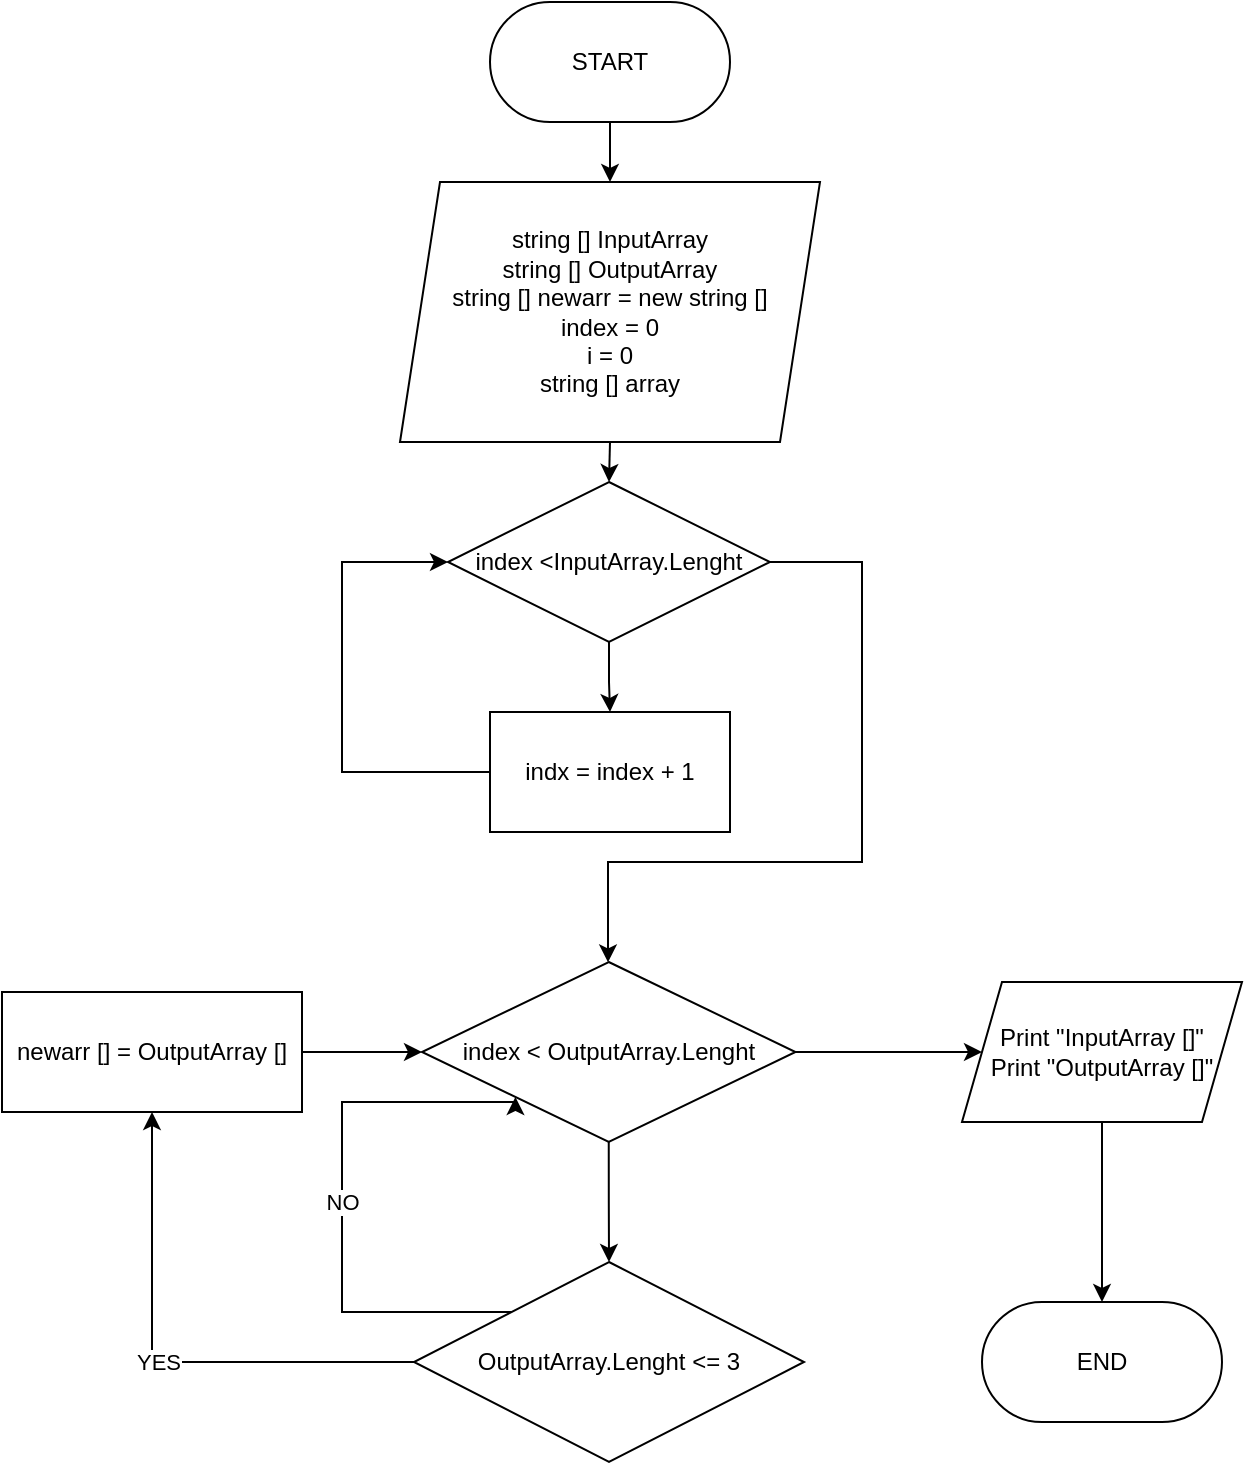 <mxfile version="20.7.4" type="device"><diagram id="-vuMde3QBzaIOzwer9ng" name="Страница 1"><mxGraphModel dx="1504" dy="764" grid="1" gridSize="10" guides="1" tooltips="1" connect="1" arrows="1" fold="1" page="1" pageScale="1" pageWidth="827" pageHeight="1169" math="0" shadow="0"><root><mxCell id="0"/><mxCell id="1" parent="0"/><mxCell id="Vh-Z4A7dM_GD9mf9AErV-12" style="edgeStyle=orthogonalEdgeStyle;rounded=0;orthogonalLoop=1;jettySize=auto;html=1;exitX=0.5;exitY=1;exitDx=0;exitDy=0;entryX=0.5;entryY=0;entryDx=0;entryDy=0;" edge="1" parent="1" source="Vh-Z4A7dM_GD9mf9AErV-2" target="Vh-Z4A7dM_GD9mf9AErV-4"><mxGeometry relative="1" as="geometry"/></mxCell><mxCell id="Vh-Z4A7dM_GD9mf9AErV-2" value="START" style="rounded=1;whiteSpace=wrap;html=1;arcSize=50;" vertex="1" parent="1"><mxGeometry x="354" y="170" width="120" height="60" as="geometry"/></mxCell><mxCell id="Vh-Z4A7dM_GD9mf9AErV-3" value="END" style="rounded=1;whiteSpace=wrap;html=1;arcSize=50;" vertex="1" parent="1"><mxGeometry x="600" y="820" width="120" height="60" as="geometry"/></mxCell><mxCell id="Vh-Z4A7dM_GD9mf9AErV-13" style="edgeStyle=orthogonalEdgeStyle;rounded=0;orthogonalLoop=1;jettySize=auto;html=1;exitX=0.5;exitY=1;exitDx=0;exitDy=0;entryX=0.5;entryY=0;entryDx=0;entryDy=0;" edge="1" parent="1" source="Vh-Z4A7dM_GD9mf9AErV-4" target="Vh-Z4A7dM_GD9mf9AErV-5"><mxGeometry relative="1" as="geometry"/></mxCell><mxCell id="Vh-Z4A7dM_GD9mf9AErV-4" value="string [] InputArray&lt;br&gt;string [] OutputArray&lt;br&gt;string [] newarr = new string []&lt;br&gt;index = 0&lt;br&gt;i = 0&lt;br&gt;string [] array" style="shape=parallelogram;perimeter=parallelogramPerimeter;whiteSpace=wrap;html=1;fixedSize=1;" vertex="1" parent="1"><mxGeometry x="309" y="260" width="210" height="130" as="geometry"/></mxCell><mxCell id="Vh-Z4A7dM_GD9mf9AErV-14" style="edgeStyle=orthogonalEdgeStyle;rounded=0;orthogonalLoop=1;jettySize=auto;html=1;exitX=0.5;exitY=1;exitDx=0;exitDy=0;" edge="1" parent="1" source="Vh-Z4A7dM_GD9mf9AErV-5" target="Vh-Z4A7dM_GD9mf9AErV-6"><mxGeometry relative="1" as="geometry"/></mxCell><mxCell id="Vh-Z4A7dM_GD9mf9AErV-16" style="edgeStyle=orthogonalEdgeStyle;rounded=0;orthogonalLoop=1;jettySize=auto;html=1;exitX=1;exitY=0.5;exitDx=0;exitDy=0;" edge="1" parent="1" source="Vh-Z4A7dM_GD9mf9AErV-5" target="Vh-Z4A7dM_GD9mf9AErV-7"><mxGeometry relative="1" as="geometry"><Array as="points"><mxPoint x="540" y="450"/><mxPoint x="540" y="600"/><mxPoint x="413" y="600"/></Array></mxGeometry></mxCell><mxCell id="Vh-Z4A7dM_GD9mf9AErV-5" value="index &amp;lt;InputArray.Lenght" style="rhombus;whiteSpace=wrap;html=1;" vertex="1" parent="1"><mxGeometry x="333" y="410" width="161" height="80" as="geometry"/></mxCell><mxCell id="Vh-Z4A7dM_GD9mf9AErV-15" style="edgeStyle=orthogonalEdgeStyle;rounded=0;orthogonalLoop=1;jettySize=auto;html=1;exitX=0;exitY=0.5;exitDx=0;exitDy=0;entryX=0;entryY=0.5;entryDx=0;entryDy=0;" edge="1" parent="1" source="Vh-Z4A7dM_GD9mf9AErV-6" target="Vh-Z4A7dM_GD9mf9AErV-5"><mxGeometry relative="1" as="geometry"><Array as="points"><mxPoint x="280" y="555"/><mxPoint x="280" y="450"/></Array></mxGeometry></mxCell><mxCell id="Vh-Z4A7dM_GD9mf9AErV-6" value="indx = index + 1" style="rounded=0;whiteSpace=wrap;html=1;" vertex="1" parent="1"><mxGeometry x="354" y="525" width="120" height="60" as="geometry"/></mxCell><mxCell id="Vh-Z4A7dM_GD9mf9AErV-17" style="edgeStyle=orthogonalEdgeStyle;rounded=0;orthogonalLoop=1;jettySize=auto;html=1;exitX=1;exitY=0.5;exitDx=0;exitDy=0;entryX=0;entryY=0.5;entryDx=0;entryDy=0;" edge="1" parent="1" source="Vh-Z4A7dM_GD9mf9AErV-7" target="Vh-Z4A7dM_GD9mf9AErV-9"><mxGeometry relative="1" as="geometry"/></mxCell><mxCell id="Vh-Z4A7dM_GD9mf9AErV-19" style="edgeStyle=orthogonalEdgeStyle;rounded=0;orthogonalLoop=1;jettySize=auto;html=1;exitX=0.5;exitY=1;exitDx=0;exitDy=0;entryX=0.5;entryY=0;entryDx=0;entryDy=0;" edge="1" parent="1" source="Vh-Z4A7dM_GD9mf9AErV-7" target="Vh-Z4A7dM_GD9mf9AErV-11"><mxGeometry relative="1" as="geometry"/></mxCell><mxCell id="Vh-Z4A7dM_GD9mf9AErV-7" value="index &amp;lt; OutputArray.Lenght" style="rhombus;whiteSpace=wrap;html=1;" vertex="1" parent="1"><mxGeometry x="320" y="650" width="186.75" height="90" as="geometry"/></mxCell><mxCell id="Vh-Z4A7dM_GD9mf9AErV-18" style="edgeStyle=orthogonalEdgeStyle;rounded=0;orthogonalLoop=1;jettySize=auto;html=1;exitX=0.5;exitY=1;exitDx=0;exitDy=0;entryX=0.5;entryY=0;entryDx=0;entryDy=0;" edge="1" parent="1" source="Vh-Z4A7dM_GD9mf9AErV-9" target="Vh-Z4A7dM_GD9mf9AErV-3"><mxGeometry relative="1" as="geometry"/></mxCell><mxCell id="Vh-Z4A7dM_GD9mf9AErV-9" value="Print &quot;InputArray []&quot;&lt;br&gt;Print &quot;OutputArray []&quot;" style="shape=parallelogram;perimeter=parallelogramPerimeter;whiteSpace=wrap;html=1;fixedSize=1;" vertex="1" parent="1"><mxGeometry x="590" y="660" width="140" height="70" as="geometry"/></mxCell><mxCell id="Vh-Z4A7dM_GD9mf9AErV-22" style="edgeStyle=orthogonalEdgeStyle;rounded=0;orthogonalLoop=1;jettySize=auto;html=1;exitX=1;exitY=0.5;exitDx=0;exitDy=0;entryX=0;entryY=0.5;entryDx=0;entryDy=0;" edge="1" parent="1" source="Vh-Z4A7dM_GD9mf9AErV-10" target="Vh-Z4A7dM_GD9mf9AErV-7"><mxGeometry relative="1" as="geometry"/></mxCell><mxCell id="Vh-Z4A7dM_GD9mf9AErV-10" value="newarr [] = OutputArray []" style="rounded=0;whiteSpace=wrap;html=1;" vertex="1" parent="1"><mxGeometry x="110" y="665" width="150" height="60" as="geometry"/></mxCell><mxCell id="Vh-Z4A7dM_GD9mf9AErV-20" value="YES" style="edgeStyle=orthogonalEdgeStyle;rounded=0;orthogonalLoop=1;jettySize=auto;html=1;exitX=0;exitY=0.5;exitDx=0;exitDy=0;entryX=0.5;entryY=1;entryDx=0;entryDy=0;" edge="1" parent="1" source="Vh-Z4A7dM_GD9mf9AErV-11" target="Vh-Z4A7dM_GD9mf9AErV-10"><mxGeometry relative="1" as="geometry"/></mxCell><mxCell id="Vh-Z4A7dM_GD9mf9AErV-23" value="NO" style="edgeStyle=orthogonalEdgeStyle;rounded=0;orthogonalLoop=1;jettySize=auto;html=1;exitX=0;exitY=0;exitDx=0;exitDy=0;entryX=0;entryY=1;entryDx=0;entryDy=0;" edge="1" parent="1" source="Vh-Z4A7dM_GD9mf9AErV-11" target="Vh-Z4A7dM_GD9mf9AErV-7"><mxGeometry relative="1" as="geometry"><Array as="points"><mxPoint x="280" y="825"/><mxPoint x="280" y="720"/><mxPoint x="367" y="720"/></Array></mxGeometry></mxCell><mxCell id="Vh-Z4A7dM_GD9mf9AErV-11" value="OutputArray.Lenght &amp;lt;= 3" style="rhombus;whiteSpace=wrap;html=1;" vertex="1" parent="1"><mxGeometry x="316" y="800" width="195" height="100" as="geometry"/></mxCell></root></mxGraphModel></diagram></mxfile>